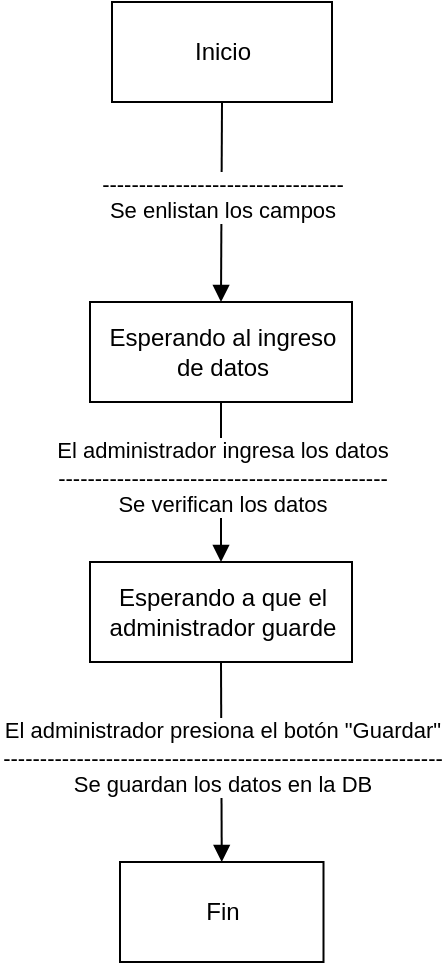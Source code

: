 <mxfile version="16.6.2" type="device"><diagram id="k0KKErqspTGabuGZJ87T" name="Page-1"><mxGraphModel dx="1572" dy="717" grid="1" gridSize="10" guides="1" tooltips="1" connect="1" arrows="1" fold="1" page="1" pageScale="1" pageWidth="827" pageHeight="1169" math="0" shadow="0"><root><mxCell id="0"/><mxCell id="1" parent="0"/><mxCell id="1sK3-ChyOQrqnGgg8b71-2" value="---------------------------------&lt;br&gt;Se enlistan los campos" style="html=1;verticalAlign=bottom;endArrow=block;rounded=0;entryX=0.5;entryY=0;entryDx=0;entryDy=0;" edge="1" parent="1" target="1sK3-ChyOQrqnGgg8b71-10"><mxGeometry x="0.273" width="80" relative="1" as="geometry"><mxPoint x="414" y="120" as="sourcePoint"/><mxPoint x="413.5" y="230.0" as="targetPoint"/><mxPoint as="offset"/></mxGeometry></mxCell><mxCell id="1sK3-ChyOQrqnGgg8b71-6" value="Inicio" style="html=1;" vertex="1" parent="1"><mxGeometry x="359" y="70" width="110" height="50" as="geometry"/></mxCell><mxCell id="1sK3-ChyOQrqnGgg8b71-10" value="Esperando al ingreso&lt;br&gt;de datos" style="html=1;" vertex="1" parent="1"><mxGeometry x="348" y="220" width="131" height="50" as="geometry"/></mxCell><mxCell id="1sK3-ChyOQrqnGgg8b71-12" value="Esperando a que el&lt;br&gt;administrador guarde" style="html=1;" vertex="1" parent="1"><mxGeometry x="348" y="350" width="131" height="50" as="geometry"/></mxCell><mxCell id="1sK3-ChyOQrqnGgg8b71-13" value="El administrador ingresa los datos&lt;br&gt;---------------------------------------------&lt;br&gt;Se verifican los datos" style="html=1;verticalAlign=bottom;endArrow=block;rounded=0;exitX=0.5;exitY=1;exitDx=0;exitDy=0;entryX=0.5;entryY=0;entryDx=0;entryDy=0;" edge="1" parent="1" source="1sK3-ChyOQrqnGgg8b71-10" target="1sK3-ChyOQrqnGgg8b71-12"><mxGeometry x="0.5" width="80" relative="1" as="geometry"><mxPoint x="400" y="500" as="sourcePoint"/><mxPoint x="480" y="500" as="targetPoint"/><mxPoint as="offset"/></mxGeometry></mxCell><mxCell id="1sK3-ChyOQrqnGgg8b71-14" value="Fin" style="html=1;" vertex="1" parent="1"><mxGeometry x="363" y="500" width="101.75" height="50" as="geometry"/></mxCell><mxCell id="1sK3-ChyOQrqnGgg8b71-15" value="El administrador presiona el botón &quot;Guardar&quot;&lt;br&gt;------------------------------------------------------------&lt;br&gt;Se guardan los datos en la DB" style="html=1;verticalAlign=bottom;endArrow=block;rounded=0;exitX=0.5;exitY=1;exitDx=0;exitDy=0;entryX=0.5;entryY=0;entryDx=0;entryDy=0;" edge="1" parent="1" source="1sK3-ChyOQrqnGgg8b71-12" target="1sK3-ChyOQrqnGgg8b71-14"><mxGeometry x="0.4" width="80" relative="1" as="geometry"><mxPoint x="430" y="440" as="sourcePoint"/><mxPoint x="414" y="470" as="targetPoint"/><mxPoint as="offset"/></mxGeometry></mxCell></root></mxGraphModel></diagram></mxfile>